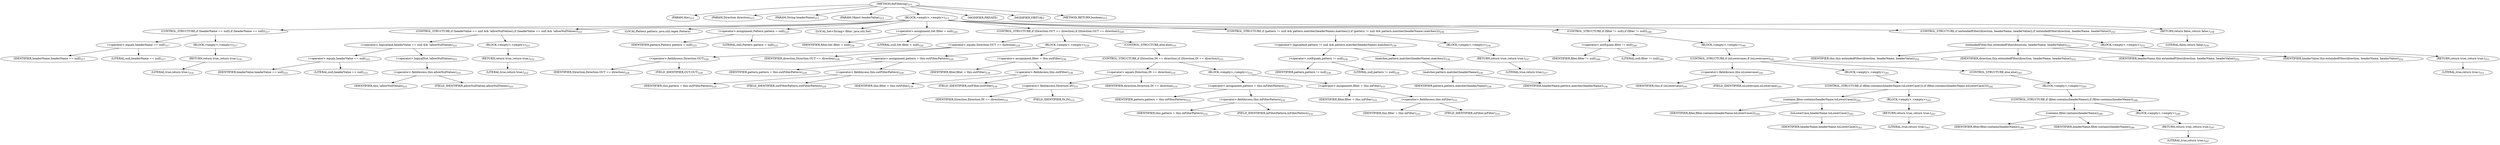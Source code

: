 digraph "doFiltering" {  
"325" [label = <(METHOD,doFiltering)<SUB>215</SUB>> ]
"22" [label = <(PARAM,this)<SUB>215</SUB>> ]
"326" [label = <(PARAM,Direction direction)<SUB>215</SUB>> ]
"327" [label = <(PARAM,String headerName)<SUB>215</SUB>> ]
"328" [label = <(PARAM,Object headerValue)<SUB>215</SUB>> ]
"329" [label = <(BLOCK,&lt;empty&gt;,&lt;empty&gt;)<SUB>215</SUB>> ]
"330" [label = <(CONTROL_STRUCTURE,if (headerName == null),if (headerName == null))<SUB>217</SUB>> ]
"331" [label = <(&lt;operator&gt;.equals,headerName == null)<SUB>217</SUB>> ]
"332" [label = <(IDENTIFIER,headerName,headerName == null)<SUB>217</SUB>> ]
"333" [label = <(LITERAL,null,headerName == null)<SUB>217</SUB>> ]
"334" [label = <(BLOCK,&lt;empty&gt;,&lt;empty&gt;)<SUB>217</SUB>> ]
"335" [label = <(RETURN,return true;,return true;)<SUB>218</SUB>> ]
"336" [label = <(LITERAL,true,return true;)<SUB>218</SUB>> ]
"337" [label = <(CONTROL_STRUCTURE,if (headerValue == null &amp;&amp; !allowNullValues),if (headerValue == null &amp;&amp; !allowNullValues))<SUB>221</SUB>> ]
"338" [label = <(&lt;operator&gt;.logicalAnd,headerValue == null &amp;&amp; !allowNullValues)<SUB>221</SUB>> ]
"339" [label = <(&lt;operator&gt;.equals,headerValue == null)<SUB>221</SUB>> ]
"340" [label = <(IDENTIFIER,headerValue,headerValue == null)<SUB>221</SUB>> ]
"341" [label = <(LITERAL,null,headerValue == null)<SUB>221</SUB>> ]
"342" [label = <(&lt;operator&gt;.logicalNot,!allowNullValues)<SUB>221</SUB>> ]
"343" [label = <(&lt;operator&gt;.fieldAccess,this.allowNullValues)<SUB>221</SUB>> ]
"344" [label = <(IDENTIFIER,this,!allowNullValues)<SUB>221</SUB>> ]
"345" [label = <(FIELD_IDENTIFIER,allowNullValues,allowNullValues)<SUB>221</SUB>> ]
"346" [label = <(BLOCK,&lt;empty&gt;,&lt;empty&gt;)<SUB>221</SUB>> ]
"347" [label = <(RETURN,return true;,return true;)<SUB>222</SUB>> ]
"348" [label = <(LITERAL,true,return true;)<SUB>222</SUB>> ]
"349" [label = <(LOCAL,Pattern pattern: java.util.regex.Pattern)> ]
"350" [label = <(&lt;operator&gt;.assignment,Pattern pattern = null)<SUB>225</SUB>> ]
"351" [label = <(IDENTIFIER,pattern,Pattern pattern = null)<SUB>225</SUB>> ]
"352" [label = <(LITERAL,null,Pattern pattern = null)<SUB>225</SUB>> ]
"353" [label = <(LOCAL,Set&lt;String&gt; filter: java.util.Set)> ]
"354" [label = <(&lt;operator&gt;.assignment,Set filter = null)<SUB>226</SUB>> ]
"355" [label = <(IDENTIFIER,filter,Set filter = null)<SUB>226</SUB>> ]
"356" [label = <(LITERAL,null,Set filter = null)<SUB>226</SUB>> ]
"357" [label = <(CONTROL_STRUCTURE,if (Direction.OUT == direction),if (Direction.OUT == direction))<SUB>228</SUB>> ]
"358" [label = <(&lt;operator&gt;.equals,Direction.OUT == direction)<SUB>228</SUB>> ]
"359" [label = <(&lt;operator&gt;.fieldAccess,Direction.OUT)<SUB>228</SUB>> ]
"360" [label = <(IDENTIFIER,Direction,Direction.OUT == direction)<SUB>228</SUB>> ]
"361" [label = <(FIELD_IDENTIFIER,OUT,OUT)<SUB>228</SUB>> ]
"362" [label = <(IDENTIFIER,direction,Direction.OUT == direction)<SUB>228</SUB>> ]
"363" [label = <(BLOCK,&lt;empty&gt;,&lt;empty&gt;)<SUB>228</SUB>> ]
"364" [label = <(&lt;operator&gt;.assignment,pattern = this.outFilterPattern)<SUB>229</SUB>> ]
"365" [label = <(IDENTIFIER,pattern,pattern = this.outFilterPattern)<SUB>229</SUB>> ]
"366" [label = <(&lt;operator&gt;.fieldAccess,this.outFilterPattern)<SUB>229</SUB>> ]
"367" [label = <(IDENTIFIER,this,pattern = this.outFilterPattern)<SUB>229</SUB>> ]
"368" [label = <(FIELD_IDENTIFIER,outFilterPattern,outFilterPattern)<SUB>229</SUB>> ]
"369" [label = <(&lt;operator&gt;.assignment,filter = this.outFilter)<SUB>230</SUB>> ]
"370" [label = <(IDENTIFIER,filter,filter = this.outFilter)<SUB>230</SUB>> ]
"371" [label = <(&lt;operator&gt;.fieldAccess,this.outFilter)<SUB>230</SUB>> ]
"372" [label = <(IDENTIFIER,this,filter = this.outFilter)<SUB>230</SUB>> ]
"373" [label = <(FIELD_IDENTIFIER,outFilter,outFilter)<SUB>230</SUB>> ]
"374" [label = <(CONTROL_STRUCTURE,else,else)<SUB>231</SUB>> ]
"375" [label = <(CONTROL_STRUCTURE,if (Direction.IN == direction),if (Direction.IN == direction))<SUB>231</SUB>> ]
"376" [label = <(&lt;operator&gt;.equals,Direction.IN == direction)<SUB>231</SUB>> ]
"377" [label = <(&lt;operator&gt;.fieldAccess,Direction.IN)<SUB>231</SUB>> ]
"378" [label = <(IDENTIFIER,Direction,Direction.IN == direction)<SUB>231</SUB>> ]
"379" [label = <(FIELD_IDENTIFIER,IN,IN)<SUB>231</SUB>> ]
"380" [label = <(IDENTIFIER,direction,Direction.IN == direction)<SUB>231</SUB>> ]
"381" [label = <(BLOCK,&lt;empty&gt;,&lt;empty&gt;)<SUB>231</SUB>> ]
"382" [label = <(&lt;operator&gt;.assignment,pattern = this.inFilterPattern)<SUB>232</SUB>> ]
"383" [label = <(IDENTIFIER,pattern,pattern = this.inFilterPattern)<SUB>232</SUB>> ]
"384" [label = <(&lt;operator&gt;.fieldAccess,this.inFilterPattern)<SUB>232</SUB>> ]
"385" [label = <(IDENTIFIER,this,pattern = this.inFilterPattern)<SUB>232</SUB>> ]
"386" [label = <(FIELD_IDENTIFIER,inFilterPattern,inFilterPattern)<SUB>232</SUB>> ]
"387" [label = <(&lt;operator&gt;.assignment,filter = this.inFilter)<SUB>233</SUB>> ]
"388" [label = <(IDENTIFIER,filter,filter = this.inFilter)<SUB>233</SUB>> ]
"389" [label = <(&lt;operator&gt;.fieldAccess,this.inFilter)<SUB>233</SUB>> ]
"390" [label = <(IDENTIFIER,this,filter = this.inFilter)<SUB>233</SUB>> ]
"391" [label = <(FIELD_IDENTIFIER,inFilter,inFilter)<SUB>233</SUB>> ]
"392" [label = <(CONTROL_STRUCTURE,if (pattern != null &amp;&amp; pattern.matcher(headerName).matches()),if (pattern != null &amp;&amp; pattern.matcher(headerName).matches()))<SUB>236</SUB>> ]
"393" [label = <(&lt;operator&gt;.logicalAnd,pattern != null &amp;&amp; pattern.matcher(headerName).matches())<SUB>236</SUB>> ]
"394" [label = <(&lt;operator&gt;.notEquals,pattern != null)<SUB>236</SUB>> ]
"395" [label = <(IDENTIFIER,pattern,pattern != null)<SUB>236</SUB>> ]
"396" [label = <(LITERAL,null,pattern != null)<SUB>236</SUB>> ]
"397" [label = <(matches,pattern.matcher(headerName).matches())<SUB>236</SUB>> ]
"398" [label = <(matcher,pattern.matcher(headerName))<SUB>236</SUB>> ]
"399" [label = <(IDENTIFIER,pattern,pattern.matcher(headerName))<SUB>236</SUB>> ]
"400" [label = <(IDENTIFIER,headerName,pattern.matcher(headerName))<SUB>236</SUB>> ]
"401" [label = <(BLOCK,&lt;empty&gt;,&lt;empty&gt;)<SUB>236</SUB>> ]
"402" [label = <(RETURN,return true;,return true;)<SUB>237</SUB>> ]
"403" [label = <(LITERAL,true,return true;)<SUB>237</SUB>> ]
"404" [label = <(CONTROL_STRUCTURE,if (filter != null),if (filter != null))<SUB>240</SUB>> ]
"405" [label = <(&lt;operator&gt;.notEquals,filter != null)<SUB>240</SUB>> ]
"406" [label = <(IDENTIFIER,filter,filter != null)<SUB>240</SUB>> ]
"407" [label = <(LITERAL,null,filter != null)<SUB>240</SUB>> ]
"408" [label = <(BLOCK,&lt;empty&gt;,&lt;empty&gt;)<SUB>240</SUB>> ]
"409" [label = <(CONTROL_STRUCTURE,if (isLowercase),if (isLowercase))<SUB>241</SUB>> ]
"410" [label = <(&lt;operator&gt;.fieldAccess,this.isLowercase)<SUB>241</SUB>> ]
"411" [label = <(IDENTIFIER,this,if (isLowercase))<SUB>241</SUB>> ]
"412" [label = <(FIELD_IDENTIFIER,isLowercase,isLowercase)<SUB>241</SUB>> ]
"413" [label = <(BLOCK,&lt;empty&gt;,&lt;empty&gt;)<SUB>241</SUB>> ]
"414" [label = <(CONTROL_STRUCTURE,if (filter.contains(headerName.toLowerCase())),if (filter.contains(headerName.toLowerCase())))<SUB>242</SUB>> ]
"415" [label = <(contains,filter.contains(headerName.toLowerCase()))<SUB>242</SUB>> ]
"416" [label = <(IDENTIFIER,filter,filter.contains(headerName.toLowerCase()))<SUB>242</SUB>> ]
"417" [label = <(toLowerCase,headerName.toLowerCase())<SUB>242</SUB>> ]
"418" [label = <(IDENTIFIER,headerName,headerName.toLowerCase())<SUB>242</SUB>> ]
"419" [label = <(BLOCK,&lt;empty&gt;,&lt;empty&gt;)<SUB>242</SUB>> ]
"420" [label = <(RETURN,return true;,return true;)<SUB>243</SUB>> ]
"421" [label = <(LITERAL,true,return true;)<SUB>243</SUB>> ]
"422" [label = <(CONTROL_STRUCTURE,else,else)<SUB>245</SUB>> ]
"423" [label = <(BLOCK,&lt;empty&gt;,&lt;empty&gt;)<SUB>245</SUB>> ]
"424" [label = <(CONTROL_STRUCTURE,if (filter.contains(headerName)),if (filter.contains(headerName)))<SUB>246</SUB>> ]
"425" [label = <(contains,filter.contains(headerName))<SUB>246</SUB>> ]
"426" [label = <(IDENTIFIER,filter,filter.contains(headerName))<SUB>246</SUB>> ]
"427" [label = <(IDENTIFIER,headerName,filter.contains(headerName))<SUB>246</SUB>> ]
"428" [label = <(BLOCK,&lt;empty&gt;,&lt;empty&gt;)<SUB>246</SUB>> ]
"429" [label = <(RETURN,return true;,return true;)<SUB>247</SUB>> ]
"430" [label = <(LITERAL,true,return true;)<SUB>247</SUB>> ]
"431" [label = <(CONTROL_STRUCTURE,if (extendedFilter(direction, headerName, headerValue)),if (extendedFilter(direction, headerName, headerValue)))<SUB>252</SUB>> ]
"432" [label = <(extendedFilter,this.extendedFilter(direction, headerName, headerValue))<SUB>252</SUB>> ]
"21" [label = <(IDENTIFIER,this,this.extendedFilter(direction, headerName, headerValue))<SUB>252</SUB>> ]
"433" [label = <(IDENTIFIER,direction,this.extendedFilter(direction, headerName, headerValue))<SUB>252</SUB>> ]
"434" [label = <(IDENTIFIER,headerName,this.extendedFilter(direction, headerName, headerValue))<SUB>252</SUB>> ]
"435" [label = <(IDENTIFIER,headerValue,this.extendedFilter(direction, headerName, headerValue))<SUB>252</SUB>> ]
"436" [label = <(BLOCK,&lt;empty&gt;,&lt;empty&gt;)<SUB>252</SUB>> ]
"437" [label = <(RETURN,return true;,return true;)<SUB>253</SUB>> ]
"438" [label = <(LITERAL,true,return true;)<SUB>253</SUB>> ]
"439" [label = <(RETURN,return false;,return false;)<SUB>256</SUB>> ]
"440" [label = <(LITERAL,false,return false;)<SUB>256</SUB>> ]
"441" [label = <(MODIFIER,PRIVATE)> ]
"442" [label = <(MODIFIER,VIRTUAL)> ]
"443" [label = <(METHOD_RETURN,boolean)<SUB>215</SUB>> ]
  "325" -> "22" 
  "325" -> "326" 
  "325" -> "327" 
  "325" -> "328" 
  "325" -> "329" 
  "325" -> "441" 
  "325" -> "442" 
  "325" -> "443" 
  "329" -> "330" 
  "329" -> "337" 
  "329" -> "349" 
  "329" -> "350" 
  "329" -> "353" 
  "329" -> "354" 
  "329" -> "357" 
  "329" -> "392" 
  "329" -> "404" 
  "329" -> "431" 
  "329" -> "439" 
  "330" -> "331" 
  "330" -> "334" 
  "331" -> "332" 
  "331" -> "333" 
  "334" -> "335" 
  "335" -> "336" 
  "337" -> "338" 
  "337" -> "346" 
  "338" -> "339" 
  "338" -> "342" 
  "339" -> "340" 
  "339" -> "341" 
  "342" -> "343" 
  "343" -> "344" 
  "343" -> "345" 
  "346" -> "347" 
  "347" -> "348" 
  "350" -> "351" 
  "350" -> "352" 
  "354" -> "355" 
  "354" -> "356" 
  "357" -> "358" 
  "357" -> "363" 
  "357" -> "374" 
  "358" -> "359" 
  "358" -> "362" 
  "359" -> "360" 
  "359" -> "361" 
  "363" -> "364" 
  "363" -> "369" 
  "364" -> "365" 
  "364" -> "366" 
  "366" -> "367" 
  "366" -> "368" 
  "369" -> "370" 
  "369" -> "371" 
  "371" -> "372" 
  "371" -> "373" 
  "374" -> "375" 
  "375" -> "376" 
  "375" -> "381" 
  "376" -> "377" 
  "376" -> "380" 
  "377" -> "378" 
  "377" -> "379" 
  "381" -> "382" 
  "381" -> "387" 
  "382" -> "383" 
  "382" -> "384" 
  "384" -> "385" 
  "384" -> "386" 
  "387" -> "388" 
  "387" -> "389" 
  "389" -> "390" 
  "389" -> "391" 
  "392" -> "393" 
  "392" -> "401" 
  "393" -> "394" 
  "393" -> "397" 
  "394" -> "395" 
  "394" -> "396" 
  "397" -> "398" 
  "398" -> "399" 
  "398" -> "400" 
  "401" -> "402" 
  "402" -> "403" 
  "404" -> "405" 
  "404" -> "408" 
  "405" -> "406" 
  "405" -> "407" 
  "408" -> "409" 
  "409" -> "410" 
  "409" -> "413" 
  "409" -> "422" 
  "410" -> "411" 
  "410" -> "412" 
  "413" -> "414" 
  "414" -> "415" 
  "414" -> "419" 
  "415" -> "416" 
  "415" -> "417" 
  "417" -> "418" 
  "419" -> "420" 
  "420" -> "421" 
  "422" -> "423" 
  "423" -> "424" 
  "424" -> "425" 
  "424" -> "428" 
  "425" -> "426" 
  "425" -> "427" 
  "428" -> "429" 
  "429" -> "430" 
  "431" -> "432" 
  "431" -> "436" 
  "432" -> "21" 
  "432" -> "433" 
  "432" -> "434" 
  "432" -> "435" 
  "436" -> "437" 
  "437" -> "438" 
  "439" -> "440" 
}
